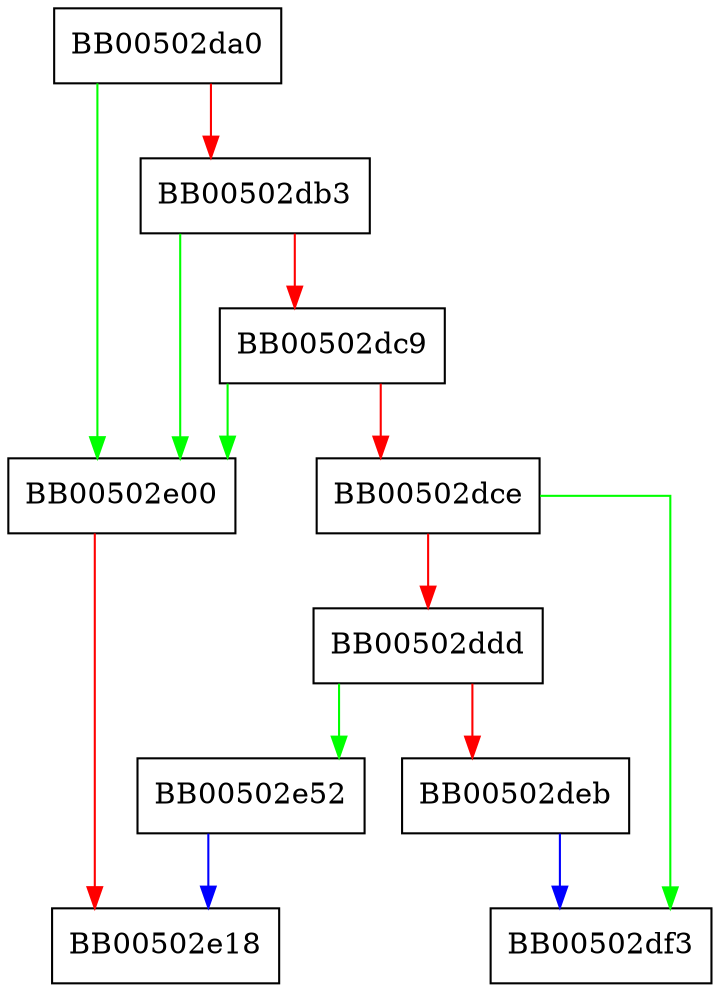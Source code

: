 digraph quic_release_record {
  node [shape="box"];
  graph [splines=ortho];
  BB00502da0 -> BB00502e00 [color="green"];
  BB00502da0 -> BB00502db3 [color="red"];
  BB00502db3 -> BB00502e00 [color="green"];
  BB00502db3 -> BB00502dc9 [color="red"];
  BB00502dc9 -> BB00502e00 [color="green"];
  BB00502dc9 -> BB00502dce [color="red"];
  BB00502dce -> BB00502df3 [color="green"];
  BB00502dce -> BB00502ddd [color="red"];
  BB00502ddd -> BB00502e52 [color="green"];
  BB00502ddd -> BB00502deb [color="red"];
  BB00502deb -> BB00502df3 [color="blue"];
  BB00502e00 -> BB00502e18 [color="red"];
  BB00502e52 -> BB00502e18 [color="blue"];
}